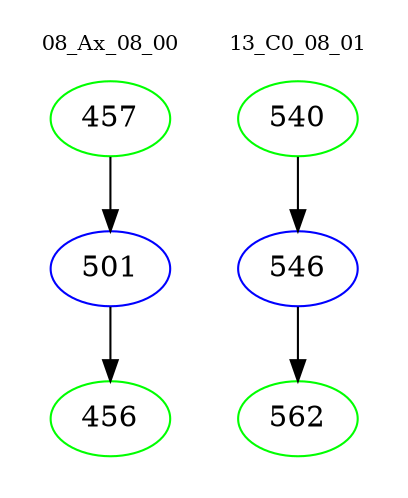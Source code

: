 digraph{
subgraph cluster_0 {
color = white
label = "08_Ax_08_00";
fontsize=10;
T0_457 [label="457", color="green"]
T0_457 -> T0_501 [color="black"]
T0_501 [label="501", color="blue"]
T0_501 -> T0_456 [color="black"]
T0_456 [label="456", color="green"]
}
subgraph cluster_1 {
color = white
label = "13_C0_08_01";
fontsize=10;
T1_540 [label="540", color="green"]
T1_540 -> T1_546 [color="black"]
T1_546 [label="546", color="blue"]
T1_546 -> T1_562 [color="black"]
T1_562 [label="562", color="green"]
}
}
